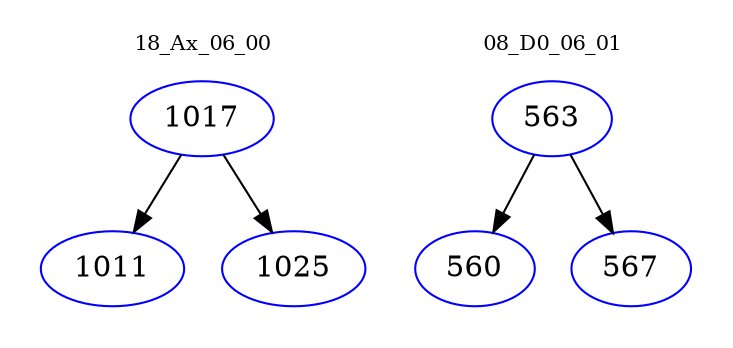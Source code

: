 digraph{
subgraph cluster_0 {
color = white
label = "18_Ax_06_00";
fontsize=10;
T0_1017 [label="1017", color="blue"]
T0_1017 -> T0_1011 [color="black"]
T0_1011 [label="1011", color="blue"]
T0_1017 -> T0_1025 [color="black"]
T0_1025 [label="1025", color="blue"]
}
subgraph cluster_1 {
color = white
label = "08_D0_06_01";
fontsize=10;
T1_563 [label="563", color="blue"]
T1_563 -> T1_560 [color="black"]
T1_560 [label="560", color="blue"]
T1_563 -> T1_567 [color="black"]
T1_567 [label="567", color="blue"]
}
}
